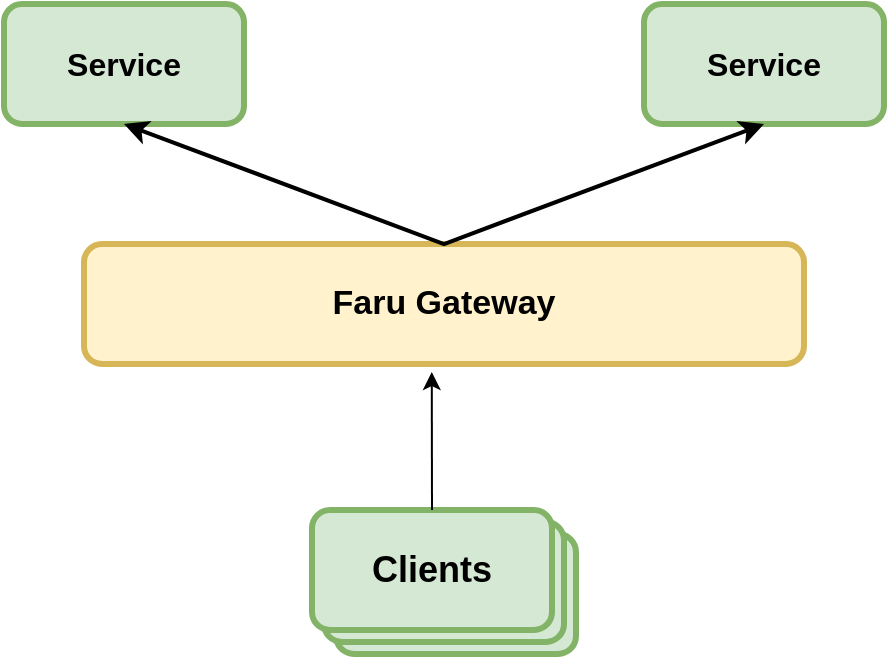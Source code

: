 <mxfile version="24.4.9" type="github">
  <diagram name="Page-1" id="VY42i5THTiWJG4nK8XkW">
    <mxGraphModel dx="1416" dy="769" grid="1" gridSize="10" guides="1" tooltips="1" connect="1" arrows="1" fold="1" page="1" pageScale="1" pageWidth="850" pageHeight="1100" math="0" shadow="0">
      <root>
        <mxCell id="0" />
        <mxCell id="1" parent="0" />
        <mxCell id="eFynIBNIJHpvOeCvleQh-1" value="&lt;font style=&quot;font-size: 16px;&quot;&gt;&lt;b&gt;Service&lt;/b&gt;&lt;/font&gt;" style="rounded=1;whiteSpace=wrap;html=1;strokeWidth=3;fillColor=#d5e8d4;strokeColor=#82b366;" vertex="1" parent="1">
          <mxGeometry x="160" y="120" width="120" height="60" as="geometry" />
        </mxCell>
        <mxCell id="eFynIBNIJHpvOeCvleQh-4" value="&lt;font size=&quot;1&quot;&gt;&lt;b style=&quot;font-size: 17px;&quot;&gt;Faru Gateway&lt;/b&gt;&lt;/font&gt;" style="rounded=1;whiteSpace=wrap;html=1;strokeWidth=3;fillColor=#fff2cc;strokeColor=#d6b656;" vertex="1" parent="1">
          <mxGeometry x="200" y="240" width="360" height="60" as="geometry" />
        </mxCell>
        <mxCell id="eFynIBNIJHpvOeCvleQh-5" value="&lt;b&gt;&lt;font style=&quot;font-size: 16px;&quot;&gt;Service&lt;/font&gt;&lt;/b&gt;" style="rounded=1;whiteSpace=wrap;html=1;strokeWidth=3;fillColor=#d5e8d4;strokeColor=#82b366;" vertex="1" parent="1">
          <mxGeometry x="480" y="120" width="120" height="60" as="geometry" />
        </mxCell>
        <mxCell id="eFynIBNIJHpvOeCvleQh-9" value="" style="rounded=1;whiteSpace=wrap;html=1;strokeWidth=3;fillColor=#d5e8d4;strokeColor=#82b366;" vertex="1" parent="1">
          <mxGeometry x="326" y="385" width="120" height="60" as="geometry" />
        </mxCell>
        <mxCell id="eFynIBNIJHpvOeCvleQh-13" value="" style="rounded=1;whiteSpace=wrap;html=1;strokeWidth=3;fillColor=#d5e8d4;strokeColor=#82b366;" vertex="1" parent="1">
          <mxGeometry x="320" y="379" width="120" height="60" as="geometry" />
        </mxCell>
        <mxCell id="eFynIBNIJHpvOeCvleQh-12" value="" style="rounded=1;whiteSpace=wrap;html=1;strokeWidth=3;fillColor=#d5e8d4;strokeColor=#82b366;" vertex="1" parent="1">
          <mxGeometry x="314" y="373" width="120" height="60" as="geometry" />
        </mxCell>
        <mxCell id="eFynIBNIJHpvOeCvleQh-14" value="&lt;b&gt;&lt;font style=&quot;font-size: 18px;&quot;&gt;Clients&lt;/font&gt;&lt;/b&gt;" style="text;html=1;align=center;verticalAlign=middle;whiteSpace=wrap;rounded=0;" vertex="1" parent="1">
          <mxGeometry x="344" y="388" width="60" height="30" as="geometry" />
        </mxCell>
        <mxCell id="eFynIBNIJHpvOeCvleQh-15" value="" style="endArrow=classic;startArrow=classic;html=1;rounded=0;entryX=0.5;entryY=1;entryDx=0;entryDy=0;exitX=0.5;exitY=1;exitDx=0;exitDy=0;strokeWidth=2;" edge="1" parent="1" source="eFynIBNIJHpvOeCvleQh-1" target="eFynIBNIJHpvOeCvleQh-5">
          <mxGeometry width="50" height="50" relative="1" as="geometry">
            <mxPoint x="220" y="220" as="sourcePoint" />
            <mxPoint x="540" y="220" as="targetPoint" />
            <Array as="points">
              <mxPoint x="380" y="240" />
            </Array>
          </mxGeometry>
        </mxCell>
        <mxCell id="eFynIBNIJHpvOeCvleQh-17" value="" style="endArrow=classic;html=1;rounded=0;entryX=0.483;entryY=1.067;entryDx=0;entryDy=0;entryPerimeter=0;exitX=0.5;exitY=0;exitDx=0;exitDy=0;" edge="1" parent="1" source="eFynIBNIJHpvOeCvleQh-12" target="eFynIBNIJHpvOeCvleQh-4">
          <mxGeometry width="50" height="50" relative="1" as="geometry">
            <mxPoint x="337" y="360" as="sourcePoint" />
            <mxPoint x="387" y="310" as="targetPoint" />
          </mxGeometry>
        </mxCell>
      </root>
    </mxGraphModel>
  </diagram>
</mxfile>
